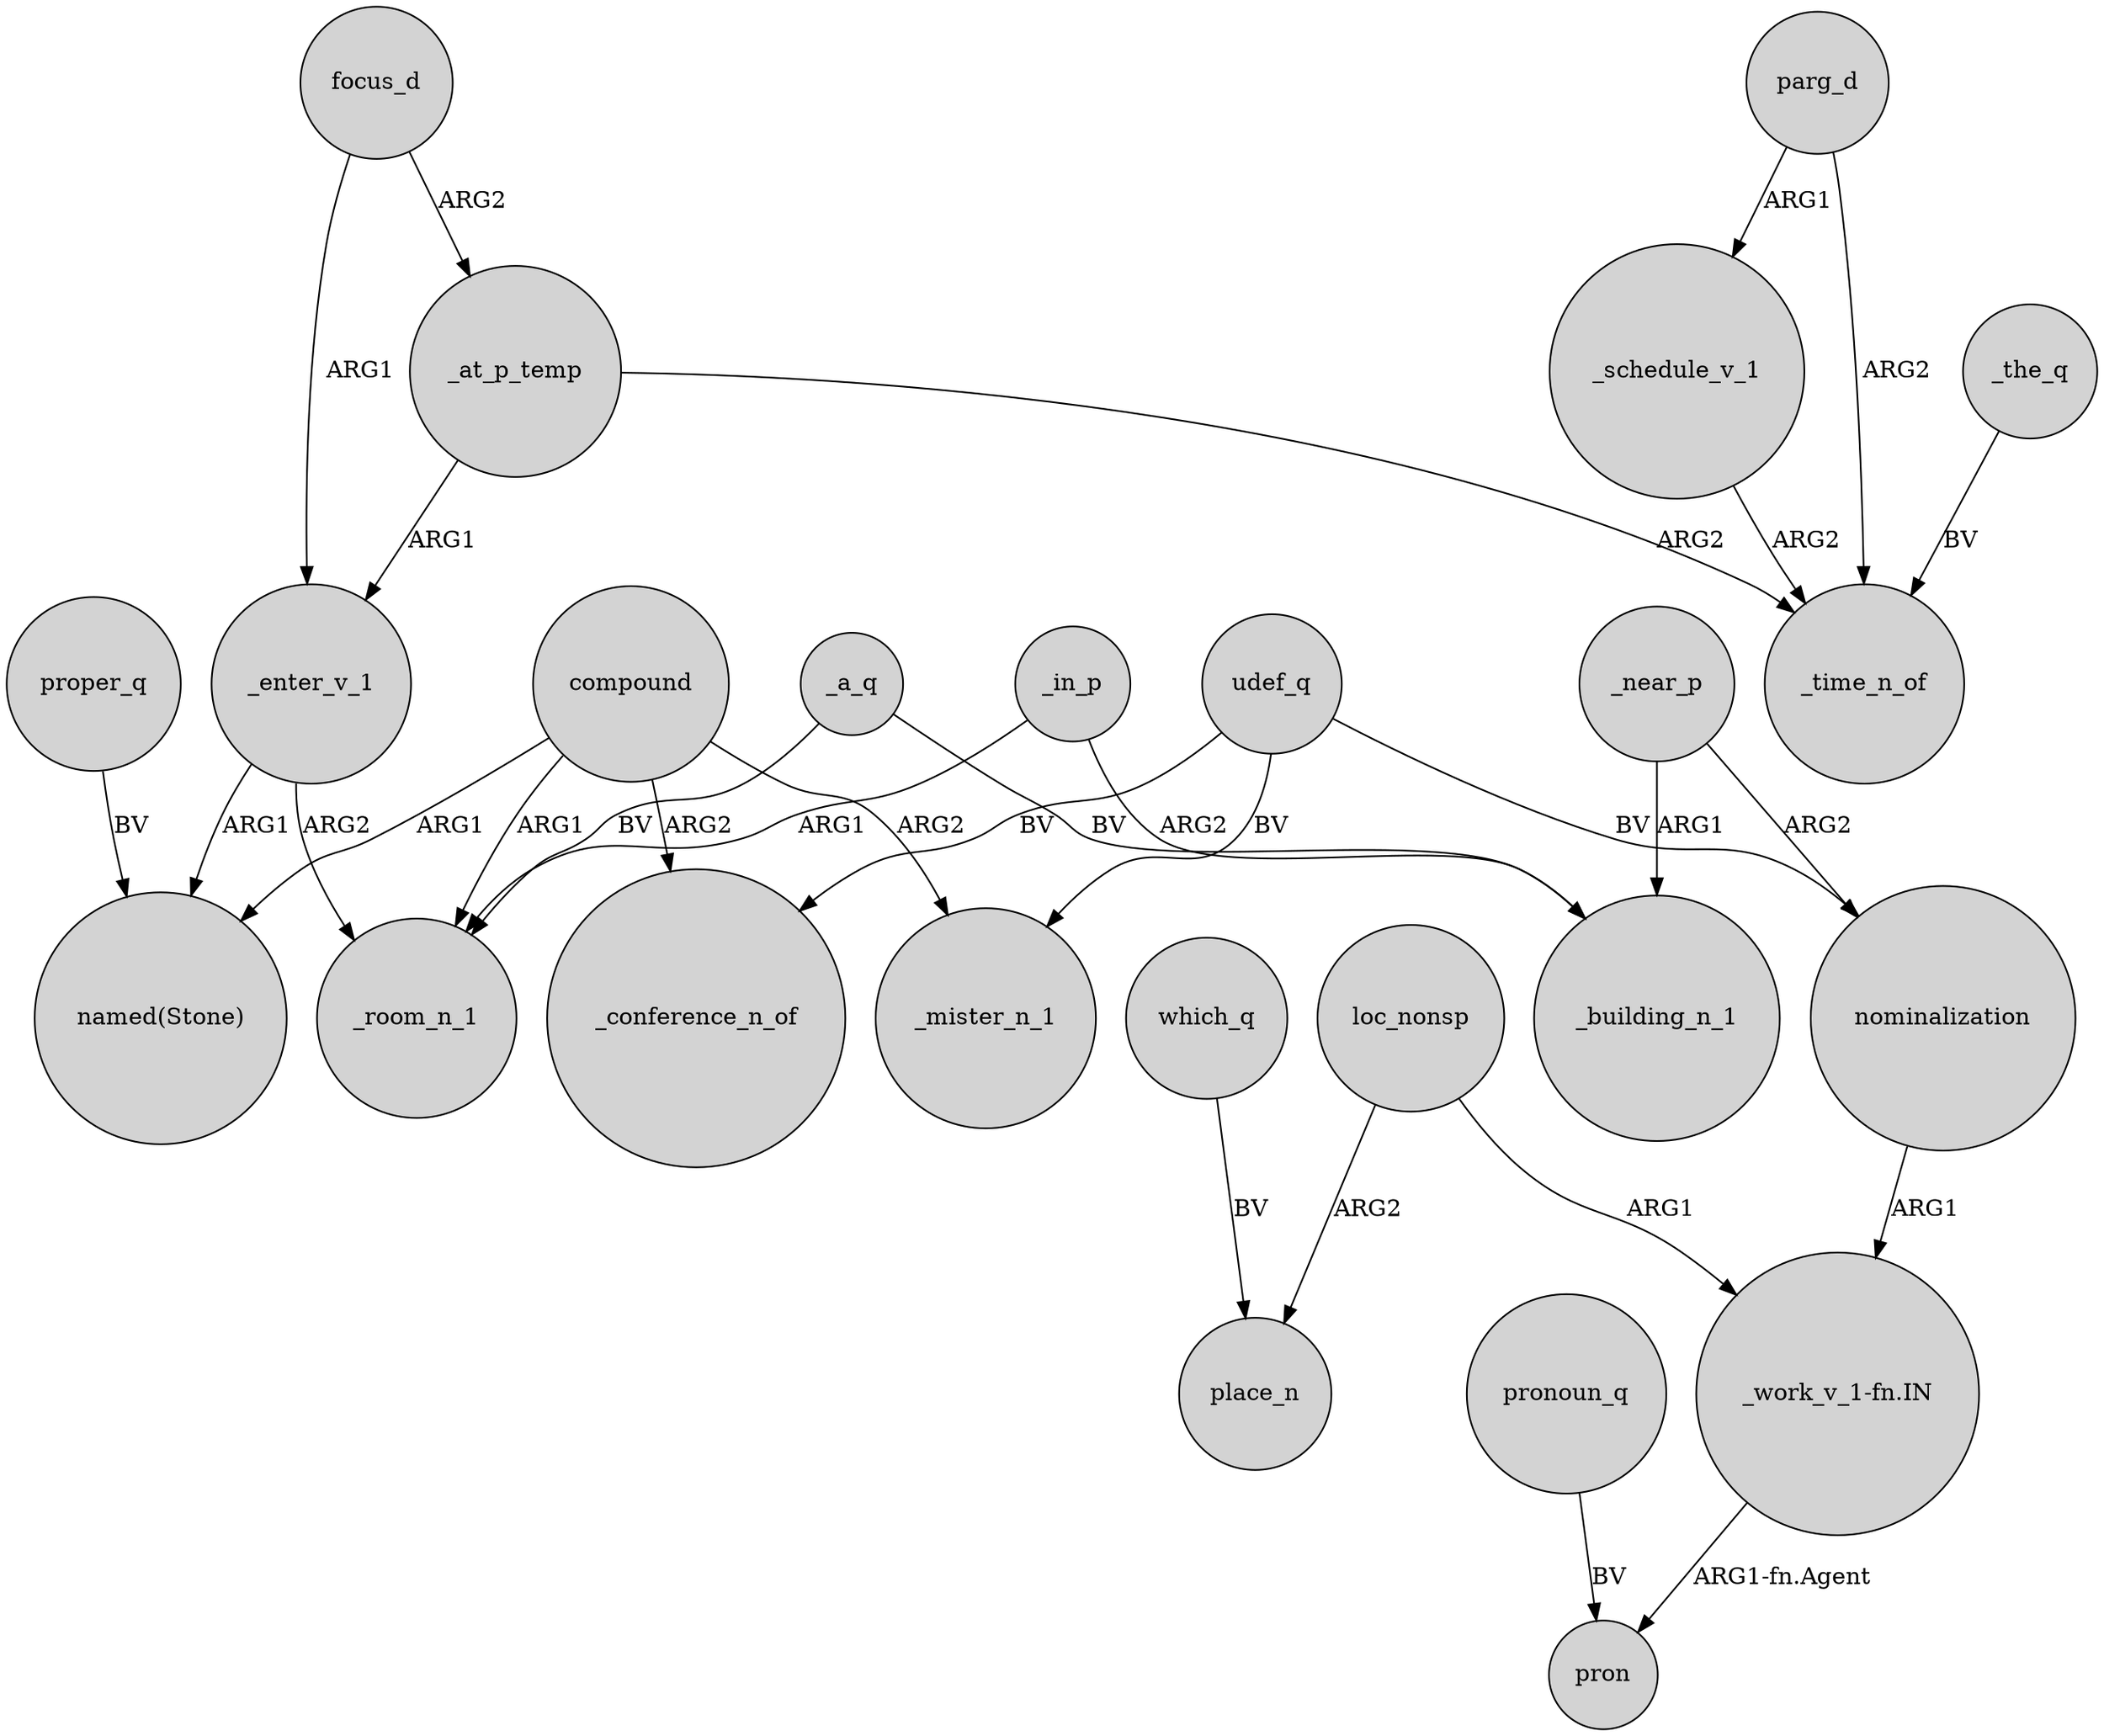 digraph {
	node [shape=circle style=filled]
	focus_d -> _at_p_temp [label=ARG2]
	_enter_v_1 -> _room_n_1 [label=ARG2]
	compound -> "named(Stone)" [label=ARG1]
	_enter_v_1 -> "named(Stone)" [label=ARG1]
	_near_p -> nominalization [label=ARG2]
	udef_q -> _conference_n_of [label=BV]
	compound -> _mister_n_1 [label=ARG2]
	compound -> _conference_n_of [label=ARG2]
	nominalization -> "_work_v_1-fn.IN" [label=ARG1]
	udef_q -> _mister_n_1 [label=BV]
	_a_q -> _building_n_1 [label=BV]
	_at_p_temp -> _time_n_of [label=ARG2]
	parg_d -> _time_n_of [label=ARG2]
	_at_p_temp -> _enter_v_1 [label=ARG1]
	_in_p -> _building_n_1 [label=ARG2]
	_a_q -> _room_n_1 [label=BV]
	which_q -> place_n [label=BV]
	pronoun_q -> pron [label=BV]
	_in_p -> _room_n_1 [label=ARG1]
	_the_q -> _time_n_of [label=BV]
	"_work_v_1-fn.IN" -> pron [label="ARG1-fn.Agent"]
	proper_q -> "named(Stone)" [label=BV]
	udef_q -> nominalization [label=BV]
	compound -> _room_n_1 [label=ARG1]
	_schedule_v_1 -> _time_n_of [label=ARG2]
	_near_p -> _building_n_1 [label=ARG1]
	loc_nonsp -> place_n [label=ARG2]
	loc_nonsp -> "_work_v_1-fn.IN" [label=ARG1]
	parg_d -> _schedule_v_1 [label=ARG1]
	focus_d -> _enter_v_1 [label=ARG1]
}
